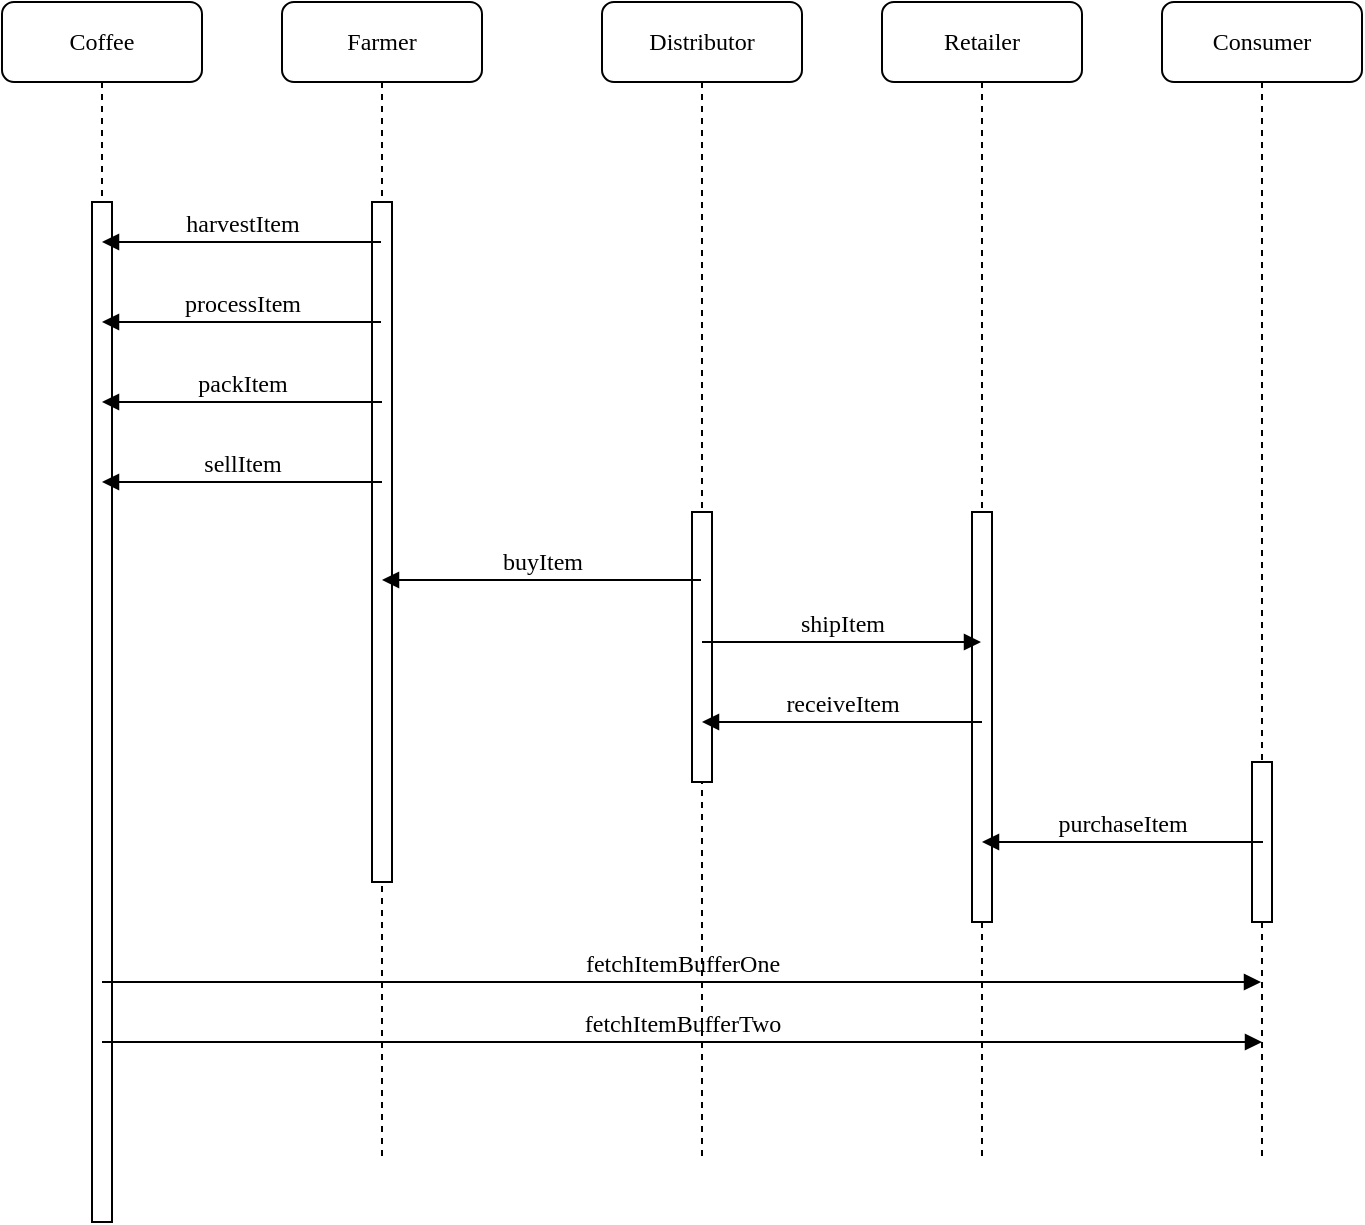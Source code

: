 <mxfile version="15.4.3" type="device"><diagram name="Page-1" id="13e1069c-82ec-6db2-03f1-153e76fe0fe0"><mxGraphModel dx="1167" dy="623" grid="1" gridSize="10" guides="1" tooltips="1" connect="1" arrows="1" fold="1" page="1" pageScale="1" pageWidth="1100" pageHeight="850" background="none" math="0" shadow="0"><root><mxCell id="0"/><mxCell id="1" parent="0"/><mxCell id="7baba1c4bc27f4b0-2" value="Farmer" style="shape=umlLifeline;perimeter=lifelinePerimeter;whiteSpace=wrap;html=1;container=1;collapsible=0;recursiveResize=0;outlineConnect=0;rounded=1;shadow=0;comic=0;labelBackgroundColor=none;strokeWidth=1;fontFamily=Verdana;fontSize=12;align=center;" parent="1" vertex="1"><mxGeometry x="240" y="80" width="100" height="580" as="geometry"/></mxCell><mxCell id="7baba1c4bc27f4b0-10" value="" style="html=1;points=[];perimeter=orthogonalPerimeter;rounded=0;shadow=0;comic=0;labelBackgroundColor=none;strokeWidth=1;fontFamily=Verdana;fontSize=12;align=center;" parent="7baba1c4bc27f4b0-2" vertex="1"><mxGeometry x="45" y="100" width="10" height="340" as="geometry"/></mxCell><mxCell id="7baba1c4bc27f4b0-3" value="Distributor" style="shape=umlLifeline;perimeter=lifelinePerimeter;whiteSpace=wrap;html=1;container=1;collapsible=0;recursiveResize=0;outlineConnect=0;rounded=1;shadow=0;comic=0;labelBackgroundColor=none;strokeWidth=1;fontFamily=Verdana;fontSize=12;align=center;" parent="1" vertex="1"><mxGeometry x="400" y="80" width="100" height="580" as="geometry"/></mxCell><mxCell id="7baba1c4bc27f4b0-13" value="" style="html=1;points=[];perimeter=orthogonalPerimeter;rounded=0;shadow=0;comic=0;labelBackgroundColor=none;strokeWidth=1;fontFamily=Verdana;fontSize=12;align=center;" parent="7baba1c4bc27f4b0-3" vertex="1"><mxGeometry x="45" y="255" width="10" height="135" as="geometry"/></mxCell><mxCell id="7baba1c4bc27f4b0-4" value="Retailer" style="shape=umlLifeline;perimeter=lifelinePerimeter;whiteSpace=wrap;html=1;container=1;collapsible=0;recursiveResize=0;outlineConnect=0;rounded=1;shadow=0;comic=0;labelBackgroundColor=none;strokeWidth=1;fontFamily=Verdana;fontSize=12;align=center;" parent="1" vertex="1"><mxGeometry x="540" y="80" width="100" height="580" as="geometry"/></mxCell><mxCell id="7baba1c4bc27f4b0-16" value="" style="html=1;points=[];perimeter=orthogonalPerimeter;rounded=0;shadow=0;comic=0;labelBackgroundColor=none;strokeWidth=1;fontFamily=Verdana;fontSize=12;align=center;" parent="7baba1c4bc27f4b0-4" vertex="1"><mxGeometry x="45" y="255" width="10" height="205" as="geometry"/></mxCell><mxCell id="7baba1c4bc27f4b0-5" value="Consumer" style="shape=umlLifeline;perimeter=lifelinePerimeter;whiteSpace=wrap;html=1;container=1;collapsible=0;recursiveResize=0;outlineConnect=0;rounded=1;shadow=0;comic=0;labelBackgroundColor=none;strokeWidth=1;fontFamily=Verdana;fontSize=12;align=center;" parent="1" vertex="1"><mxGeometry x="680" y="80" width="100" height="580" as="geometry"/></mxCell><mxCell id="7baba1c4bc27f4b0-19" value="" style="html=1;points=[];perimeter=orthogonalPerimeter;rounded=0;shadow=0;comic=0;labelBackgroundColor=none;strokeWidth=1;fontFamily=Verdana;fontSize=12;align=center;" parent="7baba1c4bc27f4b0-5" vertex="1"><mxGeometry x="45" y="380" width="10" height="80" as="geometry"/></mxCell><mxCell id="7baba1c4bc27f4b0-8" value="Coffee" style="shape=umlLifeline;perimeter=lifelinePerimeter;whiteSpace=wrap;html=1;container=1;collapsible=0;recursiveResize=0;outlineConnect=0;rounded=1;shadow=0;comic=0;labelBackgroundColor=none;strokeWidth=1;fontFamily=Verdana;fontSize=12;align=center;" parent="1" vertex="1"><mxGeometry x="100" y="80" width="100" height="610" as="geometry"/></mxCell><mxCell id="7baba1c4bc27f4b0-9" value="" style="html=1;points=[];perimeter=orthogonalPerimeter;rounded=0;shadow=0;comic=0;labelBackgroundColor=none;strokeWidth=1;fontFamily=Verdana;fontSize=12;align=center;" parent="7baba1c4bc27f4b0-8" vertex="1"><mxGeometry x="45" y="100" width="10" height="510" as="geometry"/></mxCell><mxCell id="uHT60w1oKbxs3v_eKhTK-4" value="packItem" style="html=1;verticalAlign=bottom;endArrow=block;labelBackgroundColor=none;fontFamily=Verdana;fontSize=12;edgeStyle=elbowEdgeStyle;elbow=vertical;" edge="1" parent="7baba1c4bc27f4b0-8"><mxGeometry relative="1" as="geometry"><mxPoint x="190" y="200" as="sourcePoint"/><mxPoint x="50" y="200" as="targetPoint"/><Array as="points"/></mxGeometry></mxCell><mxCell id="uHT60w1oKbxs3v_eKhTK-13" value="sellItem" style="html=1;verticalAlign=bottom;endArrow=block;labelBackgroundColor=none;fontFamily=Verdana;fontSize=12;edgeStyle=elbowEdgeStyle;elbow=vertical;" edge="1" parent="7baba1c4bc27f4b0-8"><mxGeometry relative="1" as="geometry"><mxPoint x="190" y="240" as="sourcePoint"/><mxPoint x="50" y="240" as="targetPoint"/><Array as="points"/></mxGeometry></mxCell><mxCell id="uHT60w1oKbxs3v_eKhTK-14" value="fetchItemBufferOne" style="html=1;verticalAlign=bottom;endArrow=block;labelBackgroundColor=none;fontFamily=Verdana;fontSize=12;edgeStyle=elbowEdgeStyle;elbow=vertical;" edge="1" parent="7baba1c4bc27f4b0-8" target="7baba1c4bc27f4b0-5"><mxGeometry relative="1" as="geometry"><mxPoint x="50" y="490" as="sourcePoint"/><mxPoint x="189.5" y="490" as="targetPoint"/><Array as="points"><mxPoint x="50" y="490"/></Array></mxGeometry></mxCell><mxCell id="uHT60w1oKbxs3v_eKhTK-16" value="fetchItemBufferTwo" style="html=1;verticalAlign=bottom;endArrow=block;labelBackgroundColor=none;fontFamily=Verdana;fontSize=12;edgeStyle=elbowEdgeStyle;elbow=vertical;" edge="1" parent="7baba1c4bc27f4b0-8" source="7baba1c4bc27f4b0-8"><mxGeometry relative="1" as="geometry"><mxPoint x="160" y="580" as="sourcePoint"/><mxPoint x="630" y="520" as="targetPoint"/><Array as="points"><mxPoint x="380" y="520"/><mxPoint x="60" y="500"/></Array></mxGeometry></mxCell><mxCell id="7baba1c4bc27f4b0-23" value="harvestItem" style="html=1;verticalAlign=bottom;endArrow=block;labelBackgroundColor=none;fontFamily=Verdana;fontSize=12;" parent="1" source="7baba1c4bc27f4b0-2" target="7baba1c4bc27f4b0-8" edge="1"><mxGeometry relative="1" as="geometry"><mxPoint x="510" y="420" as="sourcePoint"/><Array as="points"><mxPoint x="210" y="200"/></Array></mxGeometry></mxCell><mxCell id="7baba1c4bc27f4b0-14" value="processItem" style="html=1;verticalAlign=bottom;endArrow=block;labelBackgroundColor=none;fontFamily=Verdana;fontSize=12;edgeStyle=elbowEdgeStyle;elbow=vertical;" parent="1" source="7baba1c4bc27f4b0-2" target="7baba1c4bc27f4b0-8" edge="1"><mxGeometry relative="1" as="geometry"><mxPoint x="370" y="200" as="sourcePoint"/><Array as="points"><mxPoint x="210" y="240"/></Array></mxGeometry></mxCell><mxCell id="uHT60w1oKbxs3v_eKhTK-8" value="buyItem" style="html=1;verticalAlign=bottom;endArrow=block;labelBackgroundColor=none;fontFamily=Verdana;fontSize=12;edgeStyle=elbowEdgeStyle;elbow=vertical;" edge="1" parent="1" source="7baba1c4bc27f4b0-3"><mxGeometry relative="1" as="geometry"><mxPoint x="430" y="369" as="sourcePoint"/><mxPoint x="290" y="369" as="targetPoint"/><Array as="points"><mxPoint x="350.5" y="369"/></Array></mxGeometry></mxCell><mxCell id="uHT60w1oKbxs3v_eKhTK-9" value="shipItem" style="html=1;verticalAlign=bottom;endArrow=block;labelBackgroundColor=none;fontFamily=Verdana;fontSize=12;edgeStyle=elbowEdgeStyle;elbow=vertical;" edge="1" parent="1" target="7baba1c4bc27f4b0-4"><mxGeometry relative="1" as="geometry"><mxPoint x="450" y="400" as="sourcePoint"/><mxPoint x="410" y="425" as="targetPoint"/><Array as="points"><mxPoint x="450" y="400"/></Array></mxGeometry></mxCell><mxCell id="uHT60w1oKbxs3v_eKhTK-10" value="receiveItem" style="html=1;verticalAlign=bottom;endArrow=block;labelBackgroundColor=none;fontFamily=Verdana;fontSize=12;edgeStyle=elbowEdgeStyle;elbow=vertical;" edge="1" parent="1" target="7baba1c4bc27f4b0-3"><mxGeometry relative="1" as="geometry"><mxPoint x="590" y="440" as="sourcePoint"/><mxPoint x="400" y="440" as="targetPoint"/><Array as="points"><mxPoint x="500" y="440"/><mxPoint x="490" y="440"/><mxPoint x="460.5" y="440"/></Array></mxGeometry></mxCell><mxCell id="uHT60w1oKbxs3v_eKhTK-11" value="purchaseItem" style="html=1;verticalAlign=bottom;endArrow=block;labelBackgroundColor=none;fontFamily=Verdana;fontSize=12;edgeStyle=elbowEdgeStyle;elbow=vertical;" edge="1" parent="1"><mxGeometry relative="1" as="geometry"><mxPoint x="730.5" y="500" as="sourcePoint"/><mxPoint x="590" y="500" as="targetPoint"/><Array as="points"><mxPoint x="640.5" y="500"/><mxPoint x="630.5" y="500"/><mxPoint x="601" y="500"/></Array></mxGeometry></mxCell></root></mxGraphModel></diagram></mxfile>